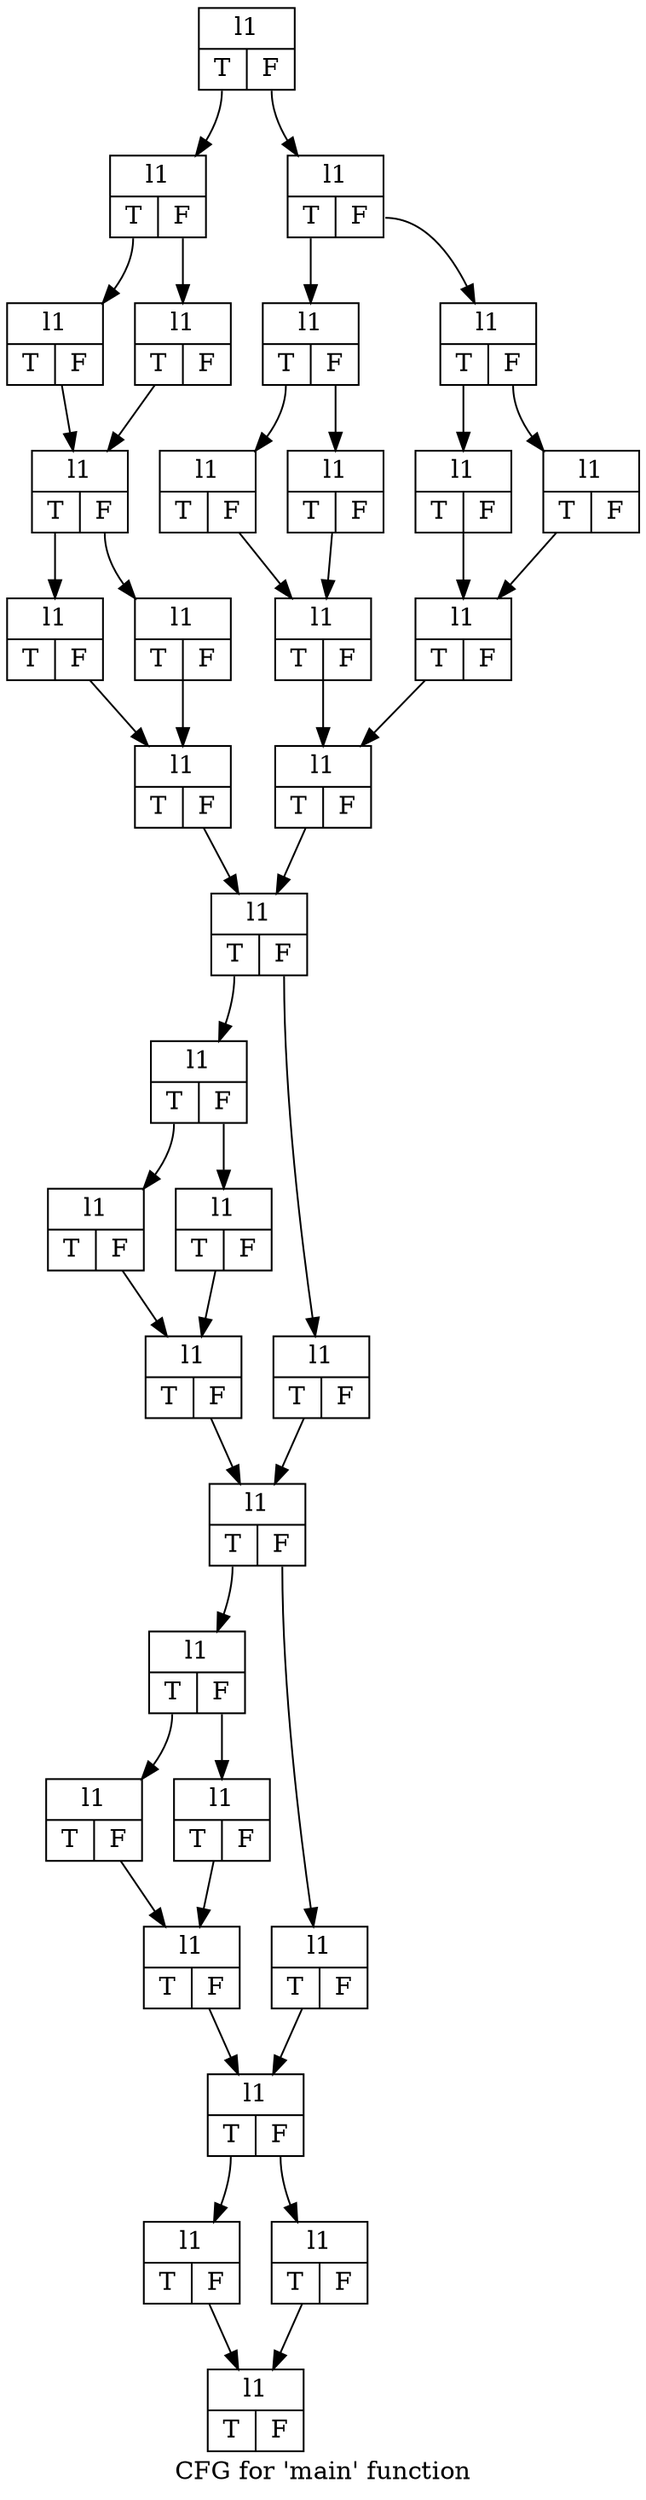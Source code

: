 digraph "CFG for 'main' function" {
	label="CFG for 'main' function";

	Node0x55bdda032450 [shape=record,label="{l1|{<s0>T|<s1>F}}"];
	Node0x55bdda032450:s0 -> Node0x55bdda0337c0;
	Node0x55bdda032450:s1 -> Node0x55bdda033810;
	Node0x55bdda0337c0 [shape=record,label="{l1|{<s0>T|<s1>F}}"];
	Node0x55bdda0337c0:s0 -> Node0x55bdda034350;
	Node0x55bdda0337c0:s1 -> Node0x55bdda0343a0;
	Node0x55bdda034350 [shape=record,label="{l1|{<s0>T|<s1>F}}"];
	Node0x55bdda034350 -> Node0x55bdda034730;
	Node0x55bdda0343a0 [shape=record,label="{l1|{<s0>T|<s1>F}}"];
	Node0x55bdda0343a0 -> Node0x55bdda034730;
	Node0x55bdda034730 [shape=record,label="{l1|{<s0>T|<s1>F}}"];
	Node0x55bdda034730:s0 -> Node0x55bdda034ab0;
	Node0x55bdda034730:s1 -> Node0x55bdda034b00;
	Node0x55bdda034ab0 [shape=record,label="{l1|{<s0>T|<s1>F}}"];
	Node0x55bdda034ab0 -> Node0x55bdda034d30;
	Node0x55bdda034b00 [shape=record,label="{l1|{<s0>T|<s1>F}}"];
	Node0x55bdda034b00 -> Node0x55bdda034d30;
	Node0x55bdda034d30 [shape=record,label="{l1|{<s0>T|<s1>F}}"];
	Node0x55bdda034d30 -> Node0x55bdda034f90;
	Node0x55bdda033810 [shape=record,label="{l1|{<s0>T|<s1>F}}"];
	Node0x55bdda033810:s0 -> Node0x55bdda0356e0;
	Node0x55bdda033810:s1 -> Node0x55bdda035730;
	Node0x55bdda0356e0 [shape=record,label="{l1|{<s0>T|<s1>F}}"];
	Node0x55bdda0356e0:s0 -> Node0x55bdda035d80;
	Node0x55bdda0356e0:s1 -> Node0x55bdda035dd0;
	Node0x55bdda035d80 [shape=record,label="{l1|{<s0>T|<s1>F}}"];
	Node0x55bdda035d80 -> Node0x55bdda036040;
	Node0x55bdda035dd0 [shape=record,label="{l1|{<s0>T|<s1>F}}"];
	Node0x55bdda035dd0 -> Node0x55bdda036040;
	Node0x55bdda036040 [shape=record,label="{l1|{<s0>T|<s1>F}}"];
	Node0x55bdda036040 -> Node0x55bdda0362a0;
	Node0x55bdda035730 [shape=record,label="{l1|{<s0>T|<s1>F}}"];
	Node0x55bdda035730:s0 -> Node0x55bdda036480;
	Node0x55bdda035730:s1 -> Node0x55bdda0364d0;
	Node0x55bdda036480 [shape=record,label="{l1|{<s0>T|<s1>F}}"];
	Node0x55bdda036480 -> Node0x55bdda036700;
	Node0x55bdda0364d0 [shape=record,label="{l1|{<s0>T|<s1>F}}"];
	Node0x55bdda0364d0 -> Node0x55bdda036700;
	Node0x55bdda036700 [shape=record,label="{l1|{<s0>T|<s1>F}}"];
	Node0x55bdda036700 -> Node0x55bdda0362a0;
	Node0x55bdda0362a0 [shape=record,label="{l1|{<s0>T|<s1>F}}"];
	Node0x55bdda0362a0 -> Node0x55bdda034f90;
	Node0x55bdda034f90 [shape=record,label="{l1|{<s0>T|<s1>F}}"];
	Node0x55bdda034f90:s0 -> Node0x55bdda036d80;
	Node0x55bdda034f90:s1 -> Node0x55bdda036dd0;
	Node0x55bdda036d80 [shape=record,label="{l1|{<s0>T|<s1>F}}"];
	Node0x55bdda036d80:s0 -> Node0x55bdda0372b0;
	Node0x55bdda036d80:s1 -> Node0x55bdda037300;
	Node0x55bdda0372b0 [shape=record,label="{l1|{<s0>T|<s1>F}}"];
	Node0x55bdda0372b0 -> Node0x55bdda037530;
	Node0x55bdda037300 [shape=record,label="{l1|{<s0>T|<s1>F}}"];
	Node0x55bdda037300 -> Node0x55bdda037530;
	Node0x55bdda037530 [shape=record,label="{l1|{<s0>T|<s1>F}}"];
	Node0x55bdda037530 -> Node0x55bdda037790;
	Node0x55bdda036dd0 [shape=record,label="{l1|{<s0>T|<s1>F}}"];
	Node0x55bdda036dd0 -> Node0x55bdda037790;
	Node0x55bdda037790 [shape=record,label="{l1|{<s0>T|<s1>F}}"];
	Node0x55bdda037790:s0 -> Node0x55bdda037af0;
	Node0x55bdda037790:s1 -> Node0x55bdda037b40;
	Node0x55bdda037af0 [shape=record,label="{l1|{<s0>T|<s1>F}}"];
	Node0x55bdda037af0:s0 -> Node0x55bdda038050;
	Node0x55bdda037af0:s1 -> Node0x55bdda0380a0;
	Node0x55bdda038050 [shape=record,label="{l1|{<s0>T|<s1>F}}"];
	Node0x55bdda038050 -> Node0x55bdda0382d0;
	Node0x55bdda0380a0 [shape=record,label="{l1|{<s0>T|<s1>F}}"];
	Node0x55bdda0380a0 -> Node0x55bdda0382d0;
	Node0x55bdda0382d0 [shape=record,label="{l1|{<s0>T|<s1>F}}"];
	Node0x55bdda0382d0 -> Node0x55bdda038530;
	Node0x55bdda037b40 [shape=record,label="{l1|{<s0>T|<s1>F}}"];
	Node0x55bdda037b40 -> Node0x55bdda038530;
	Node0x55bdda038530 [shape=record,label="{l1|{<s0>T|<s1>F}}"];
	Node0x55bdda038530:s0 -> Node0x55bdda0393a0;
	Node0x55bdda038530:s1 -> Node0x55bdda0393f0;
	Node0x55bdda0393a0 [shape=record,label="{l1|{<s0>T|<s1>F}}"];
	Node0x55bdda0393a0 -> Node0x55bdda039620;
	Node0x55bdda0393f0 [shape=record,label="{l1|{<s0>T|<s1>F}}"];
	Node0x55bdda0393f0 -> Node0x55bdda039620;
	Node0x55bdda039620 [shape=record,label="{l1|{<s0>T|<s1>F}}"];
}
